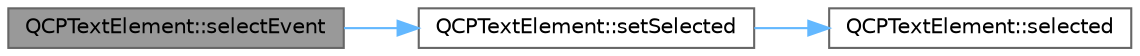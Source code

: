 digraph "QCPTextElement::selectEvent"
{
 // LATEX_PDF_SIZE
  bgcolor="transparent";
  edge [fontname=Helvetica,fontsize=10,labelfontname=Helvetica,labelfontsize=10];
  node [fontname=Helvetica,fontsize=10,shape=box,height=0.2,width=0.4];
  rankdir="LR";
  Node1 [label="QCPTextElement::selectEvent",height=0.2,width=0.4,color="gray40", fillcolor="grey60", style="filled", fontcolor="black",tooltip=" "];
  Node1 -> Node2 [color="steelblue1",style="solid"];
  Node2 [label="QCPTextElement::setSelected",height=0.2,width=0.4,color="grey40", fillcolor="white", style="filled",URL="$class_q_c_p_text_element.html#aba5521f9fb22a5f3d2f09ab37d4a1751",tooltip=" "];
  Node2 -> Node3 [color="steelblue1",style="solid"];
  Node3 [label="QCPTextElement::selected",height=0.2,width=0.4,color="grey40", fillcolor="white", style="filled",URL="$class_q_c_p_text_element.html#a135d1ad0aa97a245b4247c3292ff551c",tooltip=" "];
}
